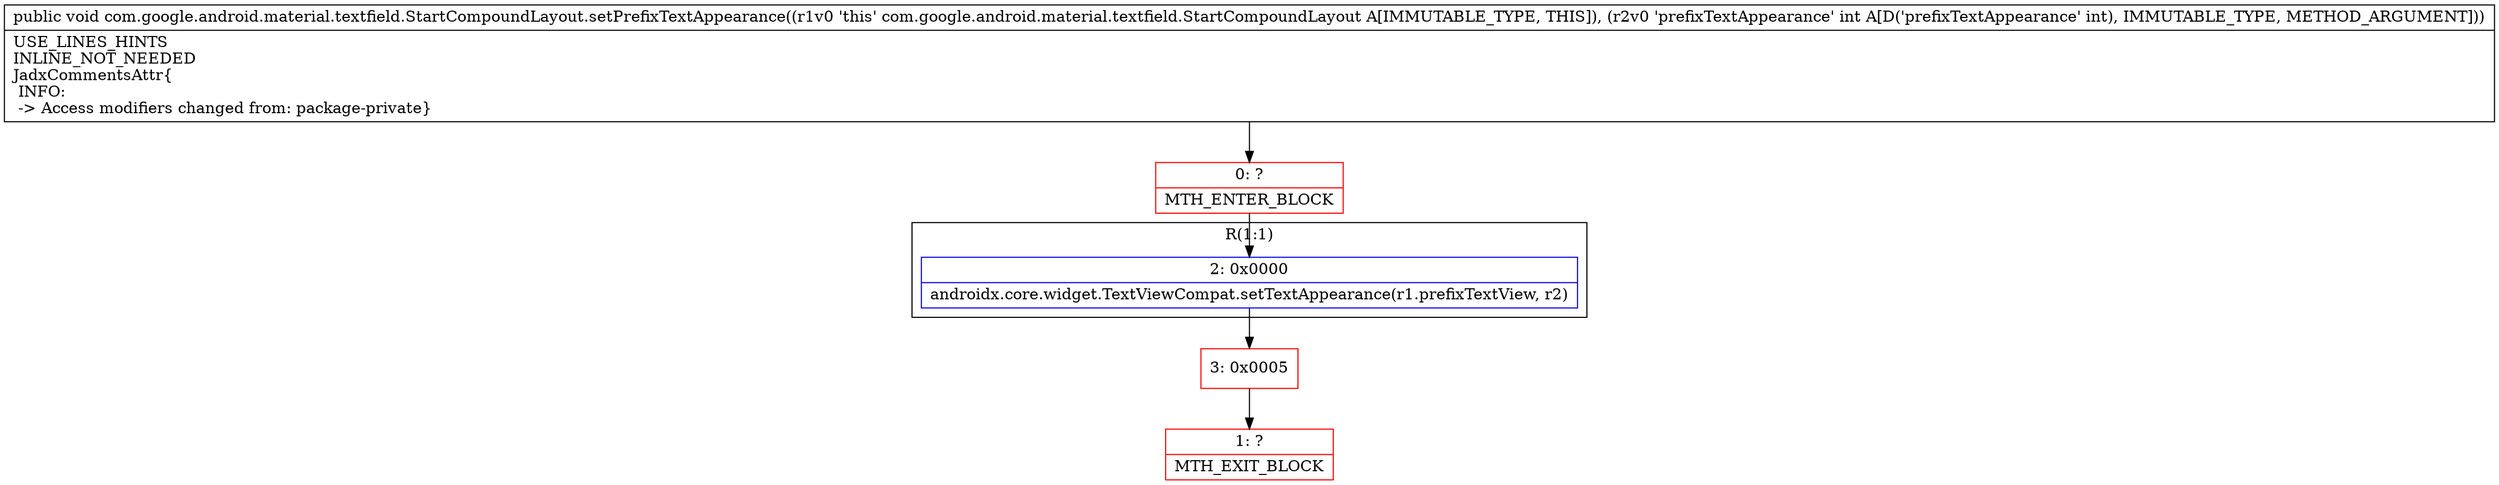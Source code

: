digraph "CFG forcom.google.android.material.textfield.StartCompoundLayout.setPrefixTextAppearance(I)V" {
subgraph cluster_Region_654181273 {
label = "R(1:1)";
node [shape=record,color=blue];
Node_2 [shape=record,label="{2\:\ 0x0000|androidx.core.widget.TextViewCompat.setTextAppearance(r1.prefixTextView, r2)\l}"];
}
Node_0 [shape=record,color=red,label="{0\:\ ?|MTH_ENTER_BLOCK\l}"];
Node_3 [shape=record,color=red,label="{3\:\ 0x0005}"];
Node_1 [shape=record,color=red,label="{1\:\ ?|MTH_EXIT_BLOCK\l}"];
MethodNode[shape=record,label="{public void com.google.android.material.textfield.StartCompoundLayout.setPrefixTextAppearance((r1v0 'this' com.google.android.material.textfield.StartCompoundLayout A[IMMUTABLE_TYPE, THIS]), (r2v0 'prefixTextAppearance' int A[D('prefixTextAppearance' int), IMMUTABLE_TYPE, METHOD_ARGUMENT]))  | USE_LINES_HINTS\lINLINE_NOT_NEEDED\lJadxCommentsAttr\{\l INFO: \l \-\> Access modifiers changed from: package\-private\}\l}"];
MethodNode -> Node_0;Node_2 -> Node_3;
Node_0 -> Node_2;
Node_3 -> Node_1;
}

